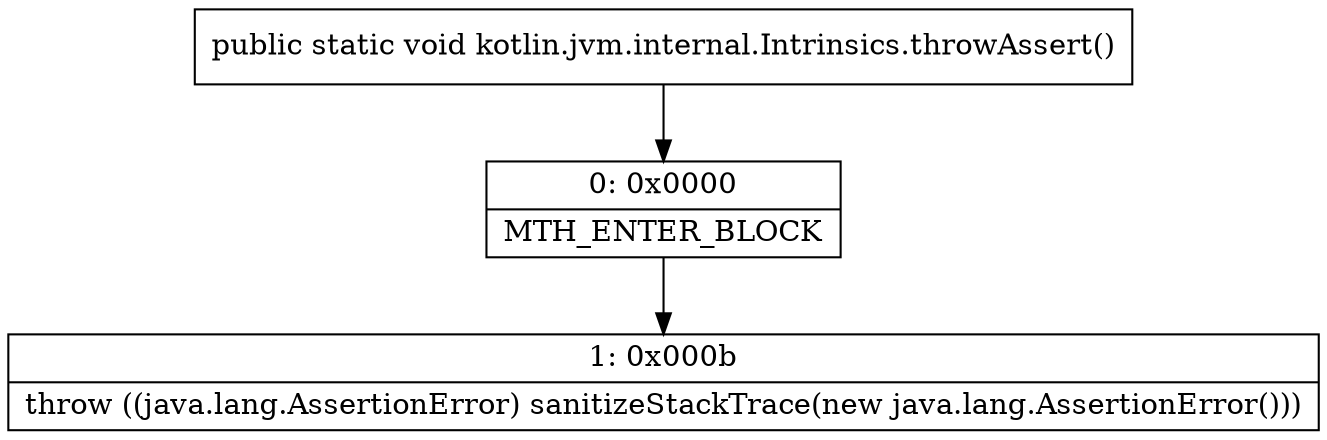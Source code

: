 digraph "CFG forkotlin.jvm.internal.Intrinsics.throwAssert()V" {
Node_0 [shape=record,label="{0\:\ 0x0000|MTH_ENTER_BLOCK\l}"];
Node_1 [shape=record,label="{1\:\ 0x000b|throw ((java.lang.AssertionError) sanitizeStackTrace(new java.lang.AssertionError()))\l}"];
MethodNode[shape=record,label="{public static void kotlin.jvm.internal.Intrinsics.throwAssert() }"];
MethodNode -> Node_0;
Node_0 -> Node_1;
}


